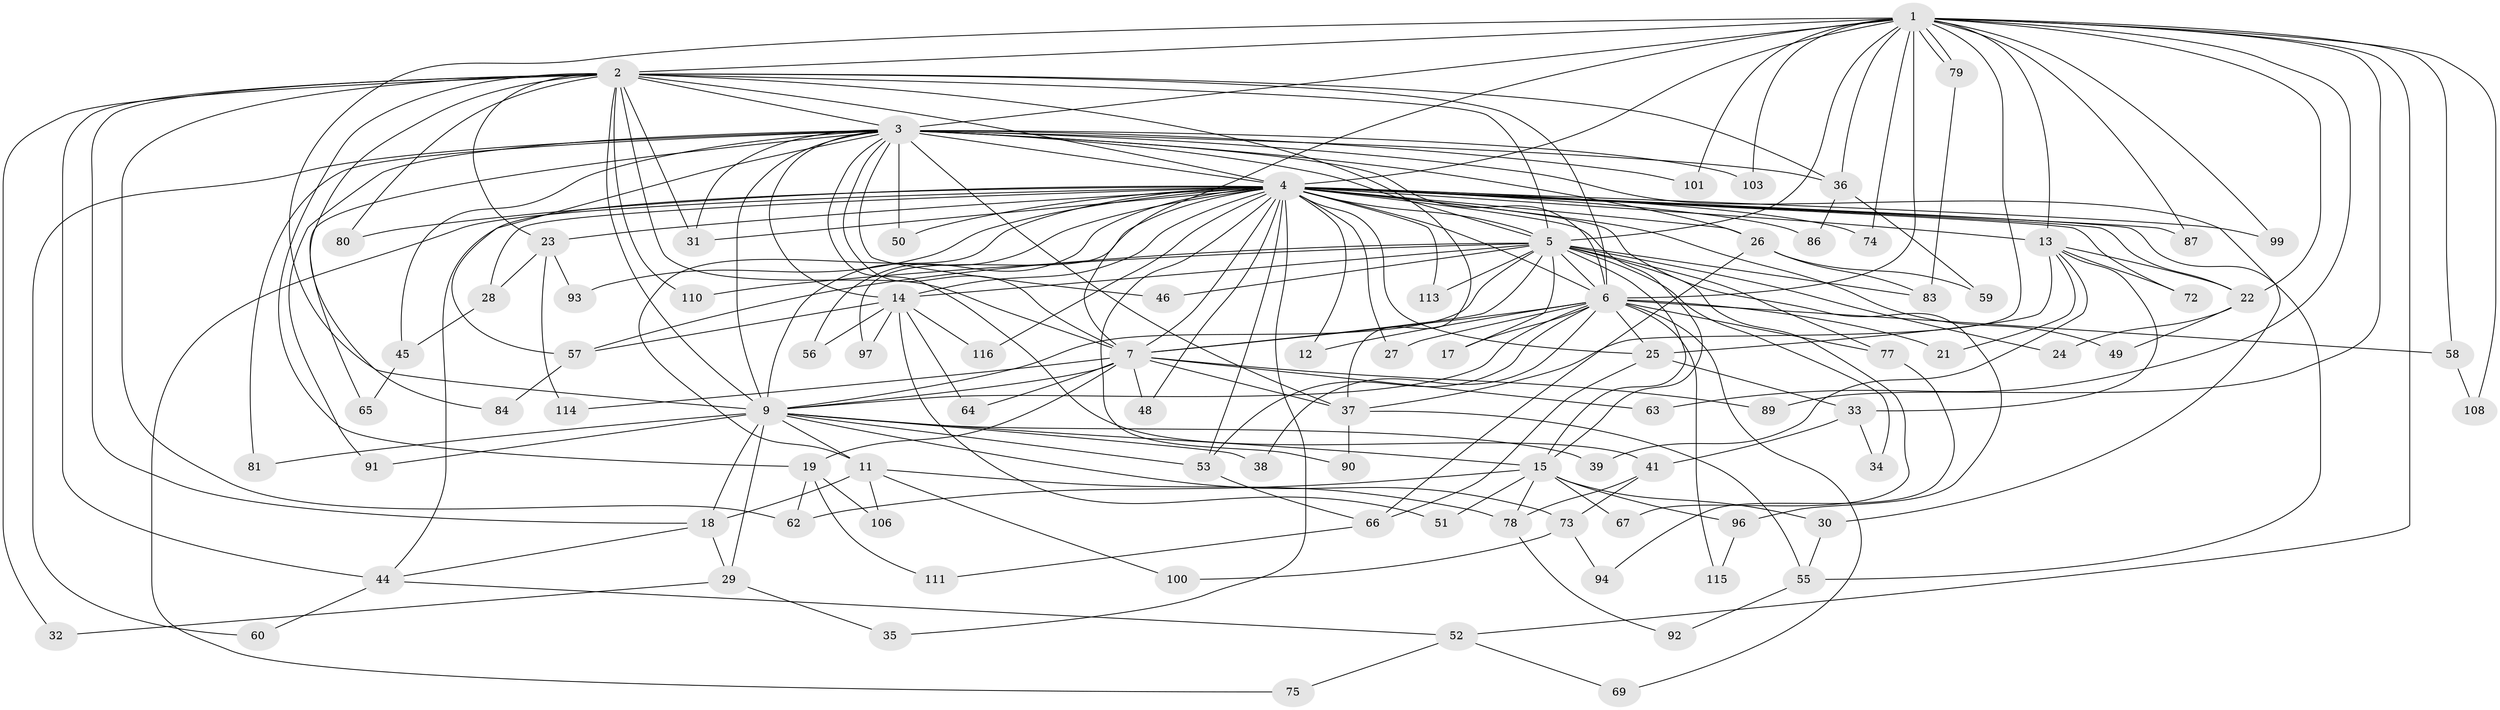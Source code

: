 // Generated by graph-tools (version 1.1) at 2025/23/03/03/25 07:23:44]
// undirected, 91 vertices, 211 edges
graph export_dot {
graph [start="1"]
  node [color=gray90,style=filled];
  1 [super="+40"];
  2 [super="+98"];
  3 [super="+10"];
  4 [super="+8"];
  5 [super="+43"];
  6 [super="+42"];
  7 [super="+107"];
  9 [super="+109"];
  11 [super="+70"];
  12;
  13 [super="+20"];
  14 [super="+47"];
  15 [super="+16"];
  17;
  18;
  19 [super="+105"];
  21;
  22 [super="+112"];
  23;
  24;
  25 [super="+76"];
  26 [super="+88"];
  27;
  28;
  29;
  30;
  31 [super="+85"];
  32;
  33;
  34;
  35;
  36 [super="+68"];
  37 [super="+54"];
  38;
  39;
  41;
  44 [super="+82"];
  45;
  46;
  48;
  49;
  50;
  51;
  52;
  53 [super="+104"];
  55 [super="+95"];
  56;
  57 [super="+61"];
  58;
  59;
  60;
  62;
  63;
  64;
  65;
  66 [super="+71"];
  67;
  69;
  72;
  73;
  74;
  75;
  77;
  78 [super="+102"];
  79;
  80;
  81;
  83;
  84;
  86;
  87;
  89;
  90;
  91;
  92;
  93;
  94;
  96;
  97;
  99;
  100;
  101;
  103;
  106;
  108;
  110;
  111;
  113;
  114;
  115;
  116;
  1 -- 2;
  1 -- 3 [weight=2];
  1 -- 4 [weight=2];
  1 -- 5;
  1 -- 6 [weight=2];
  1 -- 7;
  1 -- 9 [weight=2];
  1 -- 13;
  1 -- 36;
  1 -- 52;
  1 -- 58;
  1 -- 63;
  1 -- 74;
  1 -- 79;
  1 -- 79;
  1 -- 87;
  1 -- 89;
  1 -- 99;
  1 -- 101;
  1 -- 103;
  1 -- 108;
  1 -- 22;
  1 -- 37;
  2 -- 3 [weight=2];
  2 -- 4 [weight=2];
  2 -- 5;
  2 -- 6 [weight=2];
  2 -- 7;
  2 -- 9;
  2 -- 18;
  2 -- 19;
  2 -- 23;
  2 -- 31;
  2 -- 32;
  2 -- 37;
  2 -- 44 [weight=2];
  2 -- 62;
  2 -- 80;
  2 -- 84;
  2 -- 110;
  2 -- 36;
  3 -- 4 [weight=4];
  3 -- 5 [weight=2];
  3 -- 6 [weight=2];
  3 -- 7 [weight=2];
  3 -- 9 [weight=2];
  3 -- 14;
  3 -- 26;
  3 -- 30;
  3 -- 37;
  3 -- 41;
  3 -- 46;
  3 -- 50;
  3 -- 57;
  3 -- 60;
  3 -- 81;
  3 -- 103;
  3 -- 65;
  3 -- 36;
  3 -- 101;
  3 -- 45;
  3 -- 91;
  3 -- 31;
  4 -- 5 [weight=2];
  4 -- 6 [weight=2];
  4 -- 7 [weight=2];
  4 -- 9 [weight=2];
  4 -- 12;
  4 -- 22;
  4 -- 31;
  4 -- 35;
  4 -- 44;
  4 -- 72;
  4 -- 75;
  4 -- 86;
  4 -- 87;
  4 -- 96;
  4 -- 97;
  4 -- 14;
  4 -- 13 [weight=2];
  4 -- 74;
  4 -- 11;
  4 -- 15;
  4 -- 80;
  4 -- 23;
  4 -- 26;
  4 -- 27;
  4 -- 28;
  4 -- 90;
  4 -- 93;
  4 -- 99;
  4 -- 48;
  4 -- 49;
  4 -- 50;
  4 -- 113;
  4 -- 116;
  4 -- 53;
  4 -- 55;
  4 -- 56;
  4 -- 25;
  5 -- 6;
  5 -- 7;
  5 -- 9 [weight=2];
  5 -- 14;
  5 -- 15;
  5 -- 17;
  5 -- 24;
  5 -- 34;
  5 -- 57;
  5 -- 83;
  5 -- 110;
  5 -- 113;
  5 -- 67;
  5 -- 77;
  5 -- 46;
  6 -- 7;
  6 -- 9;
  6 -- 12;
  6 -- 17;
  6 -- 21;
  6 -- 25;
  6 -- 27;
  6 -- 38;
  6 -- 58;
  6 -- 69;
  6 -- 77;
  6 -- 115;
  6 -- 53;
  7 -- 9;
  7 -- 19;
  7 -- 48;
  7 -- 63;
  7 -- 64;
  7 -- 89;
  7 -- 114;
  7 -- 37;
  9 -- 11;
  9 -- 18;
  9 -- 29;
  9 -- 38;
  9 -- 39;
  9 -- 73;
  9 -- 81;
  9 -- 91;
  9 -- 15;
  9 -- 53;
  11 -- 78;
  11 -- 18;
  11 -- 100;
  11 -- 106;
  13 -- 21;
  13 -- 39;
  13 -- 33;
  13 -- 22;
  13 -- 72;
  13 -- 25;
  14 -- 56;
  14 -- 64;
  14 -- 97;
  14 -- 116;
  14 -- 51;
  14 -- 57;
  15 -- 51;
  15 -- 78;
  15 -- 96;
  15 -- 67;
  15 -- 30;
  15 -- 62;
  18 -- 29;
  18 -- 44;
  19 -- 106;
  19 -- 111;
  19 -- 62;
  22 -- 24;
  22 -- 49;
  23 -- 28;
  23 -- 93;
  23 -- 114;
  25 -- 33;
  25 -- 66;
  26 -- 59;
  26 -- 83;
  26 -- 66;
  28 -- 45;
  29 -- 32;
  29 -- 35;
  30 -- 55;
  33 -- 34;
  33 -- 41;
  36 -- 59;
  36 -- 86;
  37 -- 90;
  37 -- 55;
  41 -- 73;
  41 -- 78;
  44 -- 52;
  44 -- 60;
  45 -- 65;
  52 -- 69;
  52 -- 75;
  53 -- 66;
  55 -- 92;
  57 -- 84;
  58 -- 108;
  66 -- 111;
  73 -- 94;
  73 -- 100;
  77 -- 94;
  78 -- 92;
  79 -- 83;
  96 -- 115;
}
